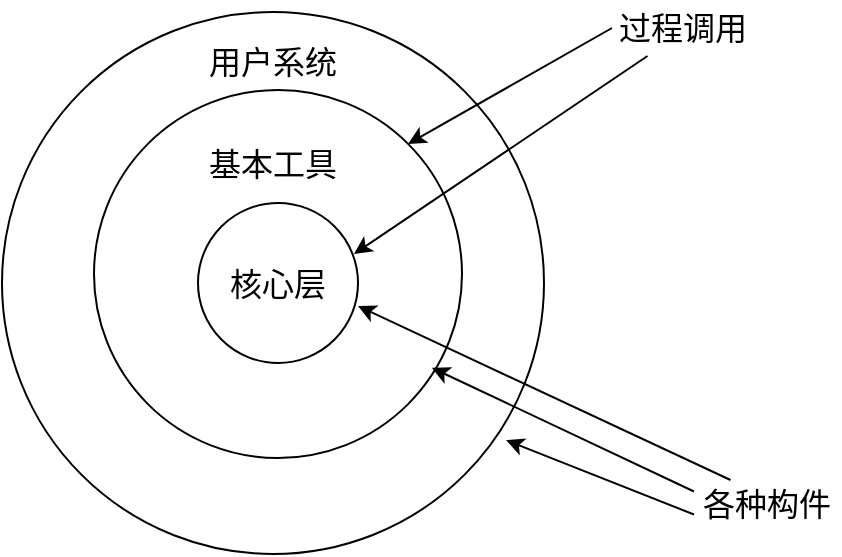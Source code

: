 <mxfile version="21.7.4" type="github">
  <diagram name="第 1 页" id="edIoZuRB3zaZxlKi64ll">
    <mxGraphModel dx="1281" dy="1096" grid="0" gridSize="10" guides="1" tooltips="1" connect="1" arrows="1" fold="1" page="1" pageScale="1" pageWidth="1600" pageHeight="1200" math="0" shadow="0">
      <root>
        <mxCell id="0" />
        <mxCell id="1" parent="0" />
        <mxCell id="2sgpYn9WfDaX8F-7KSPa-3" value="" style="ellipse;whiteSpace=wrap;html=1;aspect=fixed;" vertex="1" parent="1">
          <mxGeometry x="250" y="176" width="271" height="271" as="geometry" />
        </mxCell>
        <mxCell id="2sgpYn9WfDaX8F-7KSPa-1" value="" style="ellipse;whiteSpace=wrap;html=1;aspect=fixed;fontSize=16;" vertex="1" parent="1">
          <mxGeometry x="296" y="215" width="184" height="184" as="geometry" />
        </mxCell>
        <mxCell id="2sgpYn9WfDaX8F-7KSPa-2" value="核心层" style="ellipse;whiteSpace=wrap;html=1;aspect=fixed;fontSize=16;" vertex="1" parent="1">
          <mxGeometry x="348" y="271.5" width="80" height="80" as="geometry" />
        </mxCell>
        <mxCell id="2sgpYn9WfDaX8F-7KSPa-4" value="用户系统" style="text;html=1;strokeColor=none;fillColor=none;align=center;verticalAlign=middle;whiteSpace=wrap;rounded=0;fontSize=16;" vertex="1" parent="1">
          <mxGeometry x="336" y="183" width="99" height="35" as="geometry" />
        </mxCell>
        <mxCell id="2sgpYn9WfDaX8F-7KSPa-5" value="基本工具" style="text;html=1;strokeColor=none;fillColor=none;align=center;verticalAlign=middle;whiteSpace=wrap;rounded=0;fontSize=16;" vertex="1" parent="1">
          <mxGeometry x="351" y="237" width="69" height="30" as="geometry" />
        </mxCell>
        <mxCell id="2sgpYn9WfDaX8F-7KSPa-8" style="rounded=0;orthogonalLoop=1;jettySize=auto;html=1;exitX=0;exitY=0.5;exitDx=0;exitDy=0;entryX=1;entryY=0;entryDx=0;entryDy=0;" edge="1" parent="1" source="2sgpYn9WfDaX8F-7KSPa-6" target="2sgpYn9WfDaX8F-7KSPa-1">
          <mxGeometry relative="1" as="geometry" />
        </mxCell>
        <mxCell id="2sgpYn9WfDaX8F-7KSPa-9" style="rounded=0;orthogonalLoop=1;jettySize=auto;html=1;exitX=0.25;exitY=1;exitDx=0;exitDy=0;entryX=0.975;entryY=0.319;entryDx=0;entryDy=0;entryPerimeter=0;" edge="1" parent="1" source="2sgpYn9WfDaX8F-7KSPa-6" target="2sgpYn9WfDaX8F-7KSPa-2">
          <mxGeometry relative="1" as="geometry" />
        </mxCell>
        <mxCell id="2sgpYn9WfDaX8F-7KSPa-6" value="过程调用" style="text;html=1;strokeColor=none;fillColor=none;align=center;verticalAlign=middle;whiteSpace=wrap;rounded=0;fontSize=16;" vertex="1" parent="1">
          <mxGeometry x="555" y="170" width="71" height="28" as="geometry" />
        </mxCell>
        <mxCell id="2sgpYn9WfDaX8F-7KSPa-10" style="rounded=0;orthogonalLoop=1;jettySize=auto;html=1;exitX=0.25;exitY=0;exitDx=0;exitDy=0;entryX=1;entryY=0.644;entryDx=0;entryDy=0;entryPerimeter=0;" edge="1" parent="1" source="2sgpYn9WfDaX8F-7KSPa-7" target="2sgpYn9WfDaX8F-7KSPa-2">
          <mxGeometry relative="1" as="geometry" />
        </mxCell>
        <mxCell id="2sgpYn9WfDaX8F-7KSPa-11" style="rounded=0;orthogonalLoop=1;jettySize=auto;html=1;exitX=0;exitY=0.25;exitDx=0;exitDy=0;entryX=0.918;entryY=0.755;entryDx=0;entryDy=0;entryPerimeter=0;" edge="1" parent="1" source="2sgpYn9WfDaX8F-7KSPa-7" target="2sgpYn9WfDaX8F-7KSPa-1">
          <mxGeometry relative="1" as="geometry" />
        </mxCell>
        <mxCell id="2sgpYn9WfDaX8F-7KSPa-12" style="rounded=0;orthogonalLoop=1;jettySize=auto;html=1;exitX=0;exitY=0.75;exitDx=0;exitDy=0;entryX=0.93;entryY=0.79;entryDx=0;entryDy=0;entryPerimeter=0;" edge="1" parent="1" source="2sgpYn9WfDaX8F-7KSPa-7" target="2sgpYn9WfDaX8F-7KSPa-3">
          <mxGeometry relative="1" as="geometry" />
        </mxCell>
        <mxCell id="2sgpYn9WfDaX8F-7KSPa-7" value="各种构件" style="text;html=1;strokeColor=none;fillColor=none;align=center;verticalAlign=middle;whiteSpace=wrap;rounded=0;fontSize=16;" vertex="1" parent="1">
          <mxGeometry x="596" y="410" width="73" height="23" as="geometry" />
        </mxCell>
      </root>
    </mxGraphModel>
  </diagram>
</mxfile>

